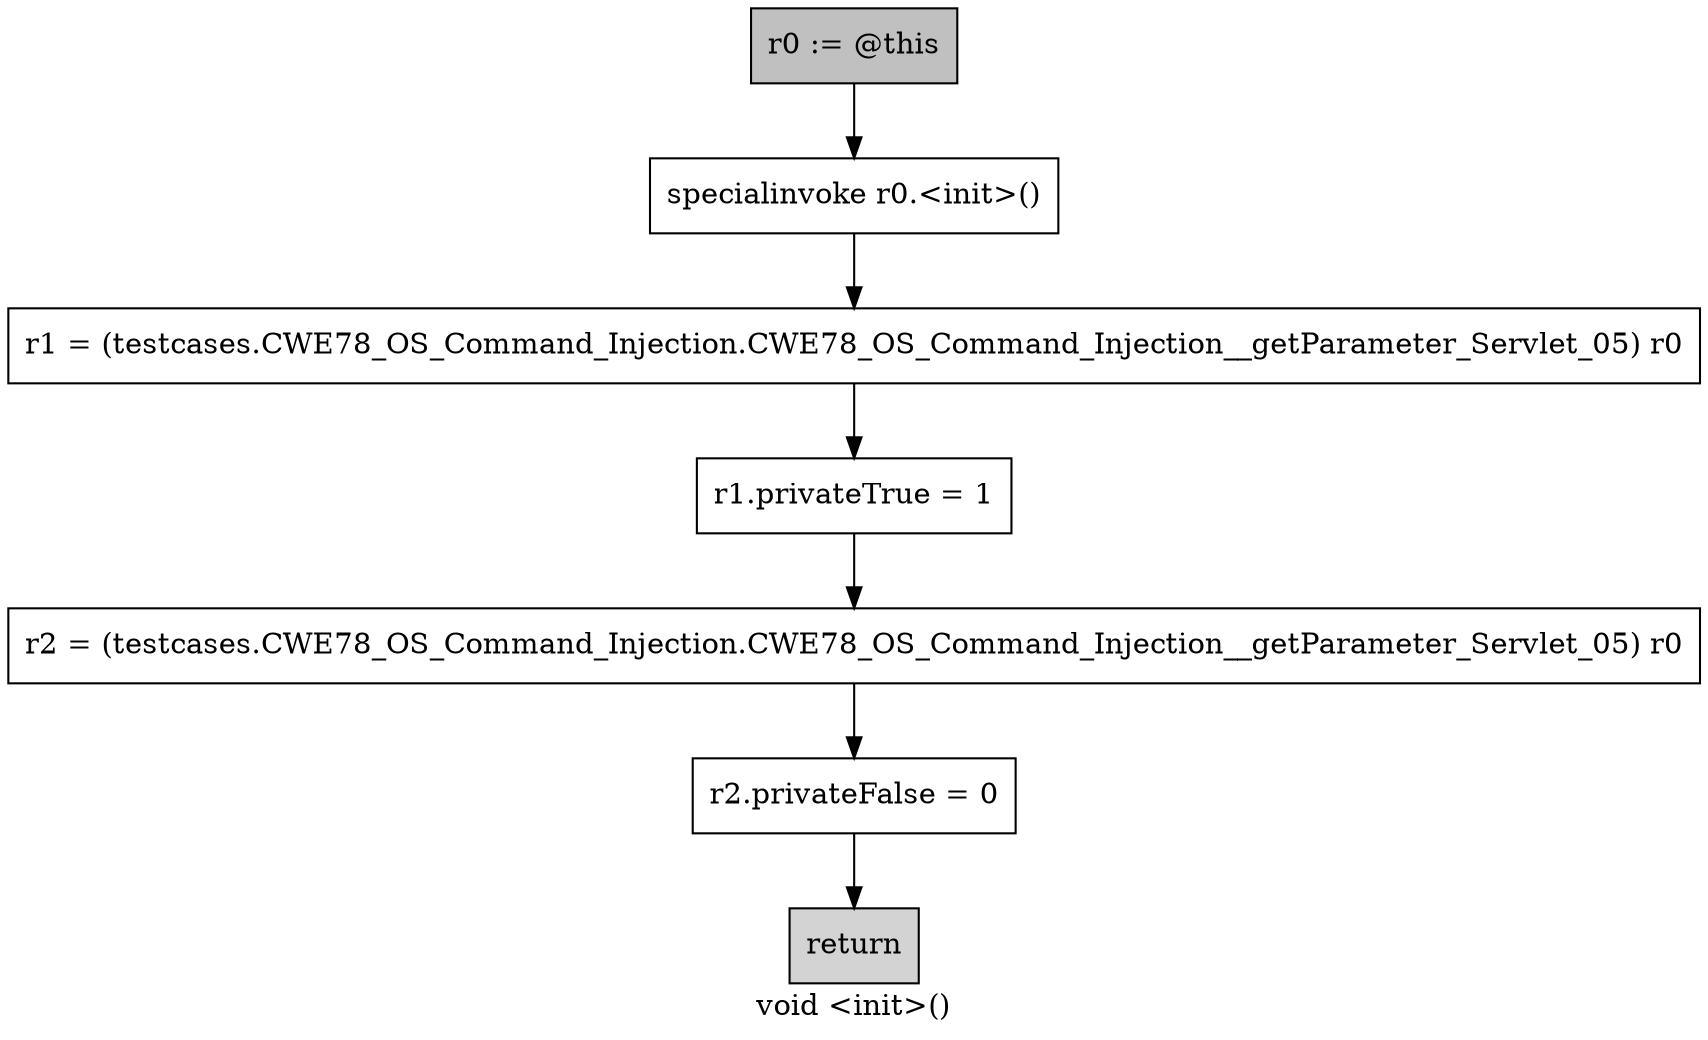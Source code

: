 digraph "void <init>()" {
    label="void <init>()";
    node [shape=box];
    "0" [style=filled,fillcolor=gray,label="r0 := @this",];
    "1" [label="specialinvoke r0.<init>()",];
    "0"->"1";
    "2" [label="r1 = (testcases.CWE78_OS_Command_Injection.CWE78_OS_Command_Injection__getParameter_Servlet_05) r0",];
    "1"->"2";
    "3" [label="r1.privateTrue = 1",];
    "2"->"3";
    "4" [label="r2 = (testcases.CWE78_OS_Command_Injection.CWE78_OS_Command_Injection__getParameter_Servlet_05) r0",];
    "3"->"4";
    "5" [label="r2.privateFalse = 0",];
    "4"->"5";
    "6" [style=filled,fillcolor=lightgray,label="return",];
    "5"->"6";
}
